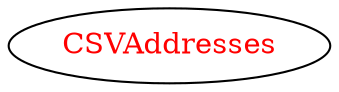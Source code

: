 digraph dependencyGraph {
 concentrate=true;
 ranksep="2.0";
 rankdir="LR"; 
 splines="ortho";
"CSVAddresses" [fontcolor="red"];
}